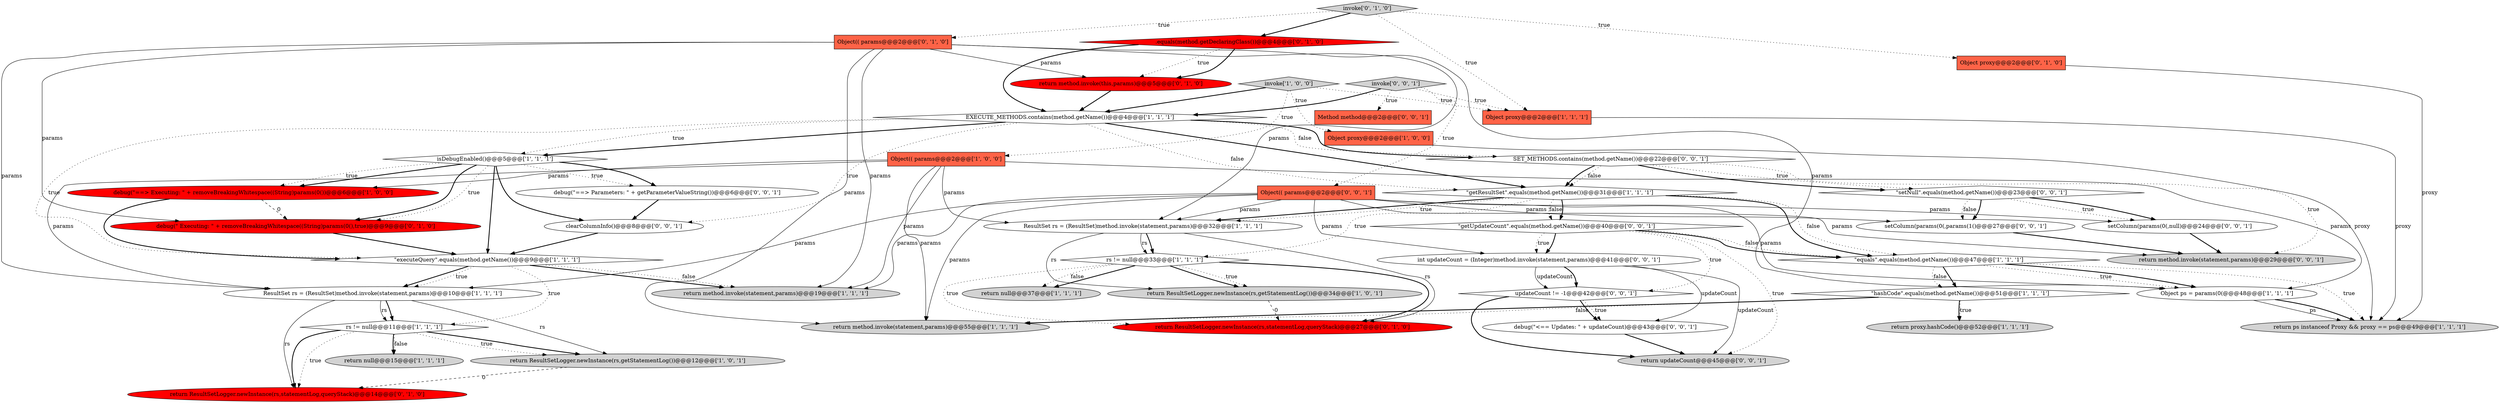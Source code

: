 digraph {
6 [style = filled, label = "isDebugEnabled()@@@5@@@['1', '1', '1']", fillcolor = white, shape = diamond image = "AAA0AAABBB1BBB"];
34 [style = filled, label = "debug(\"<== Updates: \" + updateCount)@@@43@@@['0', '0', '1']", fillcolor = white, shape = ellipse image = "AAA0AAABBB3BBB"];
31 [style = filled, label = "return ResultSetLogger.newInstance(rs,statementLog,queryStack)@@@14@@@['0', '1', '0']", fillcolor = red, shape = ellipse image = "AAA1AAABBB2BBB"];
42 [style = filled, label = "int updateCount = (Integer)method.invoke(statement,params)@@@41@@@['0', '0', '1']", fillcolor = white, shape = ellipse image = "AAA0AAABBB3BBB"];
28 [style = filled, label = ".equals(method.getDeclaringClass())@@@4@@@['0', '1', '0']", fillcolor = red, shape = diamond image = "AAA1AAABBB2BBB"];
11 [style = filled, label = "Object proxy@@@2@@@['1', '0', '0']", fillcolor = tomato, shape = box image = "AAA0AAABBB1BBB"];
18 [style = filled, label = "Object proxy@@@2@@@['1', '1', '1']", fillcolor = tomato, shape = box image = "AAA0AAABBB1BBB"];
0 [style = filled, label = "\"hashCode\".equals(method.getName())@@@51@@@['1', '1', '1']", fillcolor = white, shape = diamond image = "AAA0AAABBB1BBB"];
8 [style = filled, label = "return method.invoke(statement,params)@@@55@@@['1', '1', '1']", fillcolor = lightgray, shape = ellipse image = "AAA0AAABBB1BBB"];
3 [style = filled, label = "return method.invoke(statement,params)@@@19@@@['1', '1', '1']", fillcolor = lightgray, shape = ellipse image = "AAA0AAABBB1BBB"];
46 [style = filled, label = "\"getUpdateCount\".equals(method.getName())@@@40@@@['0', '0', '1']", fillcolor = white, shape = diamond image = "AAA0AAABBB3BBB"];
23 [style = filled, label = "EXECUTE_METHODS.contains(method.getName())@@@4@@@['1', '1', '1']", fillcolor = white, shape = diamond image = "AAA0AAABBB1BBB"];
20 [style = filled, label = "return ResultSetLogger.newInstance(rs,getStatementLog())@@@12@@@['1', '0', '1']", fillcolor = lightgray, shape = ellipse image = "AAA0AAABBB1BBB"];
19 [style = filled, label = "ResultSet rs = (ResultSet)method.invoke(statement,params)@@@10@@@['1', '1', '1']", fillcolor = white, shape = ellipse image = "AAA0AAABBB1BBB"];
2 [style = filled, label = "debug(\"==> Executing: \" + removeBreakingWhitespace((String)params(0())@@@6@@@['1', '0', '0']", fillcolor = red, shape = ellipse image = "AAA1AAABBB1BBB"];
14 [style = filled, label = "invoke['1', '0', '0']", fillcolor = lightgray, shape = diamond image = "AAA0AAABBB1BBB"];
17 [style = filled, label = "return ResultSetLogger.newInstance(rs,getStatementLog())@@@34@@@['1', '0', '1']", fillcolor = lightgray, shape = ellipse image = "AAA0AAABBB1BBB"];
5 [style = filled, label = "rs != null@@@33@@@['1', '1', '1']", fillcolor = white, shape = diamond image = "AAA0AAABBB1BBB"];
33 [style = filled, label = "Method method@@@2@@@['0', '0', '1']", fillcolor = tomato, shape = box image = "AAA0AAABBB3BBB"];
7 [style = filled, label = "Object ps = params(0(@@@48@@@['1', '1', '1']", fillcolor = white, shape = ellipse image = "AAA0AAABBB1BBB"];
41 [style = filled, label = "debug(\"==> Parameters: \" + getParameterValueString())@@@6@@@['0', '0', '1']", fillcolor = white, shape = ellipse image = "AAA0AAABBB3BBB"];
29 [style = filled, label = "debug(\" Executing: \" + removeBreakingWhitespace((String)params(0(),true)@@@9@@@['0', '1', '0']", fillcolor = red, shape = ellipse image = "AAA1AAABBB2BBB"];
12 [style = filled, label = "ResultSet rs = (ResultSet)method.invoke(statement,params)@@@32@@@['1', '1', '1']", fillcolor = white, shape = ellipse image = "AAA0AAABBB1BBB"];
39 [style = filled, label = "updateCount != -1@@@42@@@['0', '0', '1']", fillcolor = white, shape = diamond image = "AAA0AAABBB3BBB"];
40 [style = filled, label = "return method.invoke(statement,params)@@@29@@@['0', '0', '1']", fillcolor = lightgray, shape = ellipse image = "AAA0AAABBB3BBB"];
36 [style = filled, label = "Object(( params@@@2@@@['0', '0', '1']", fillcolor = tomato, shape = box image = "AAA0AAABBB3BBB"];
22 [style = filled, label = "return ps instanceof Proxy && proxy == ps@@@49@@@['1', '1', '1']", fillcolor = lightgray, shape = ellipse image = "AAA0AAABBB1BBB"];
15 [style = filled, label = "\"executeQuery\".equals(method.getName())@@@9@@@['1', '1', '1']", fillcolor = white, shape = diamond image = "AAA0AAABBB1BBB"];
37 [style = filled, label = "SET_METHODS.contains(method.getName())@@@22@@@['0', '0', '1']", fillcolor = white, shape = diamond image = "AAA0AAABBB3BBB"];
25 [style = filled, label = "invoke['0', '1', '0']", fillcolor = lightgray, shape = diamond image = "AAA0AAABBB2BBB"];
24 [style = filled, label = "Object proxy@@@2@@@['0', '1', '0']", fillcolor = tomato, shape = box image = "AAA0AAABBB2BBB"];
26 [style = filled, label = "Object(( params@@@2@@@['0', '1', '0']", fillcolor = tomato, shape = box image = "AAA0AAABBB2BBB"];
32 [style = filled, label = "clearColumnInfo()@@@8@@@['0', '0', '1']", fillcolor = white, shape = ellipse image = "AAA0AAABBB3BBB"];
43 [style = filled, label = "\"setNull\".equals(method.getName())@@@23@@@['0', '0', '1']", fillcolor = white, shape = diamond image = "AAA0AAABBB3BBB"];
4 [style = filled, label = "return proxy.hashCode()@@@52@@@['1', '1', '1']", fillcolor = lightgray, shape = ellipse image = "AAA0AAABBB1BBB"];
35 [style = filled, label = "invoke['0', '0', '1']", fillcolor = lightgray, shape = diamond image = "AAA0AAABBB3BBB"];
13 [style = filled, label = "\"equals\".equals(method.getName())@@@47@@@['1', '1', '1']", fillcolor = white, shape = diamond image = "AAA0AAABBB1BBB"];
10 [style = filled, label = "\"getResultSet\".equals(method.getName())@@@31@@@['1', '1', '1']", fillcolor = white, shape = diamond image = "AAA0AAABBB1BBB"];
21 [style = filled, label = "return null@@@37@@@['1', '1', '1']", fillcolor = lightgray, shape = ellipse image = "AAA0AAABBB1BBB"];
9 [style = filled, label = "Object(( params@@@2@@@['1', '0', '0']", fillcolor = tomato, shape = box image = "AAA0AAABBB1BBB"];
27 [style = filled, label = "return method.invoke(this,params)@@@5@@@['0', '1', '0']", fillcolor = red, shape = ellipse image = "AAA1AAABBB2BBB"];
1 [style = filled, label = "return null@@@15@@@['1', '1', '1']", fillcolor = lightgray, shape = ellipse image = "AAA0AAABBB1BBB"];
16 [style = filled, label = "rs != null@@@11@@@['1', '1', '1']", fillcolor = white, shape = diamond image = "AAA0AAABBB1BBB"];
38 [style = filled, label = "setColumn(params(0(,params(1()@@@27@@@['0', '0', '1']", fillcolor = white, shape = ellipse image = "AAA0AAABBB3BBB"];
30 [style = filled, label = "return ResultSetLogger.newInstance(rs,statementLog,queryStack)@@@27@@@['0', '1', '0']", fillcolor = red, shape = ellipse image = "AAA1AAABBB2BBB"];
44 [style = filled, label = "return updateCount@@@45@@@['0', '0', '1']", fillcolor = lightgray, shape = ellipse image = "AAA0AAABBB3BBB"];
45 [style = filled, label = "setColumn(params(0(,null)@@@24@@@['0', '0', '1']", fillcolor = white, shape = ellipse image = "AAA0AAABBB3BBB"];
9->8 [style = solid, label="params"];
26->29 [style = solid, label="params"];
29->15 [style = bold, label=""];
12->5 [style = bold, label=""];
12->17 [style = solid, label="rs"];
46->13 [style = bold, label=""];
36->38 [style = solid, label="params"];
26->19 [style = solid, label="params"];
16->20 [style = dotted, label="true"];
26->3 [style = solid, label="params"];
36->19 [style = solid, label="params"];
10->46 [style = dotted, label="false"];
6->29 [style = bold, label=""];
25->18 [style = dotted, label="true"];
35->23 [style = bold, label=""];
37->43 [style = bold, label=""];
9->12 [style = solid, label="params"];
10->12 [style = bold, label=""];
2->15 [style = bold, label=""];
6->41 [style = bold, label=""];
0->8 [style = bold, label=""];
10->13 [style = dotted, label="false"];
14->11 [style = dotted, label="true"];
23->15 [style = dotted, label="true"];
28->27 [style = dotted, label="true"];
5->30 [style = bold, label=""];
26->12 [style = solid, label="params"];
14->18 [style = dotted, label="true"];
9->2 [style = solid, label="params"];
46->13 [style = dotted, label="false"];
6->32 [style = bold, label=""];
46->42 [style = bold, label=""];
25->28 [style = bold, label=""];
41->32 [style = bold, label=""];
36->12 [style = solid, label="params"];
39->34 [style = bold, label=""];
23->10 [style = dotted, label="false"];
37->10 [style = dotted, label="false"];
7->22 [style = solid, label="ps"];
13->7 [style = dotted, label="true"];
15->16 [style = dotted, label="true"];
35->33 [style = dotted, label="true"];
5->17 [style = bold, label=""];
43->45 [style = bold, label=""];
6->2 [style = bold, label=""];
5->21 [style = bold, label=""];
23->37 [style = bold, label=""];
13->22 [style = dotted, label="true"];
6->29 [style = dotted, label="true"];
36->7 [style = solid, label="params"];
12->30 [style = solid, label="rs"];
36->3 [style = solid, label="params"];
23->10 [style = bold, label=""];
5->30 [style = dotted, label="true"];
35->18 [style = dotted, label="true"];
24->22 [style = solid, label="proxy"];
16->20 [style = bold, label=""];
25->26 [style = dotted, label="true"];
12->5 [style = solid, label="rs"];
39->34 [style = dotted, label="true"];
13->0 [style = bold, label=""];
42->39 [style = solid, label="updateCount"];
23->37 [style = dotted, label="false"];
26->8 [style = solid, label="params"];
0->8 [style = dotted, label="false"];
37->10 [style = bold, label=""];
26->27 [style = solid, label="params"];
0->4 [style = dotted, label="true"];
42->39 [style = bold, label=""];
20->31 [style = dashed, label="0"];
25->24 [style = dotted, label="true"];
15->19 [style = bold, label=""];
15->3 [style = bold, label=""];
6->15 [style = bold, label=""];
19->16 [style = bold, label=""];
23->32 [style = dotted, label="true"];
13->0 [style = dotted, label="false"];
7->22 [style = bold, label=""];
9->19 [style = solid, label="params"];
37->43 [style = dotted, label="true"];
6->2 [style = dotted, label="true"];
16->1 [style = dotted, label="false"];
43->38 [style = bold, label=""];
14->23 [style = bold, label=""];
10->13 [style = bold, label=""];
16->1 [style = bold, label=""];
28->23 [style = bold, label=""];
16->31 [style = bold, label=""];
2->29 [style = dashed, label="0"];
23->6 [style = bold, label=""];
34->44 [style = bold, label=""];
9->7 [style = solid, label="params"];
43->38 [style = dotted, label="false"];
38->40 [style = bold, label=""];
16->31 [style = dotted, label="true"];
45->40 [style = bold, label=""];
9->3 [style = solid, label="params"];
5->17 [style = dotted, label="true"];
26->7 [style = solid, label="params"];
36->45 [style = solid, label="params"];
15->3 [style = dotted, label="false"];
10->12 [style = dotted, label="true"];
39->44 [style = bold, label=""];
23->6 [style = dotted, label="true"];
35->36 [style = dotted, label="true"];
36->40 [style = solid, label="params"];
10->46 [style = bold, label=""];
5->21 [style = dotted, label="false"];
46->44 [style = dotted, label="true"];
6->41 [style = dotted, label="true"];
10->5 [style = dotted, label="true"];
42->34 [style = solid, label="updateCount"];
36->42 [style = solid, label="params"];
19->16 [style = solid, label="rs"];
18->22 [style = solid, label="proxy"];
11->22 [style = solid, label="proxy"];
43->45 [style = dotted, label="true"];
0->4 [style = bold, label=""];
36->8 [style = solid, label="params"];
15->19 [style = dotted, label="true"];
13->7 [style = bold, label=""];
19->31 [style = solid, label="rs"];
32->15 [style = bold, label=""];
46->39 [style = dotted, label="true"];
42->44 [style = solid, label="updateCount"];
46->42 [style = dotted, label="true"];
27->23 [style = bold, label=""];
14->9 [style = dotted, label="true"];
28->27 [style = bold, label=""];
19->20 [style = solid, label="rs"];
37->40 [style = dotted, label="true"];
17->30 [style = dashed, label="0"];
}
